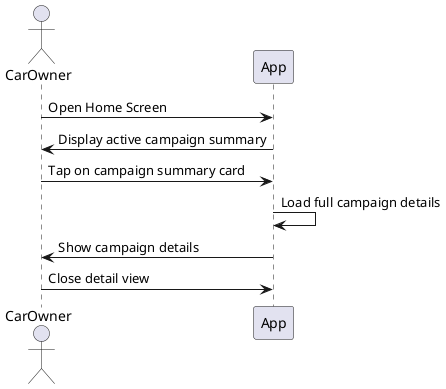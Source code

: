 @startuml DisplayCampaignDetails
actor CarOwner

CarOwner -> App : Open Home Screen
App -> CarOwner : Display active campaign summary

CarOwner -> App : Tap on campaign summary card
App -> App : Load full campaign details

App -> CarOwner : Show campaign details

CarOwner -> App : Close detail view

@enduml
